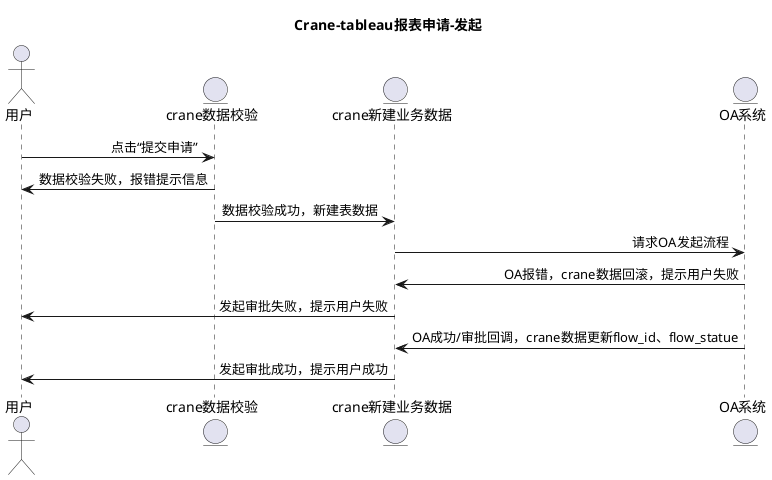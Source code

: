 @startuml
skinparam sequenceMessageAlign right
title Crane-tableau报表申请-发起

actor 用户 as create

entity crane数据校验 as crane_check

entity crane新建业务数据 as crane_insert_table

entity OA系统 as oa


create -> crane_check : 点击“提交申请”
crane_check -> create : 数据校验失败，报错提示信息
crane_check -> crane_insert_table : 数据校验成功，新建表数据

crane_insert_table -> oa : 请求OA发起流程
oa -> crane_insert_table : OA报错，crane数据回滚，提示用户失败
crane_insert_table -> create : 发起审批失败，提示用户失败

oa -> crane_insert_table : OA成功/审批回调，crane数据更新flow_id、flow_statue
crane_insert_table -> create : 发起审批成功，提示用户成功

@enduml